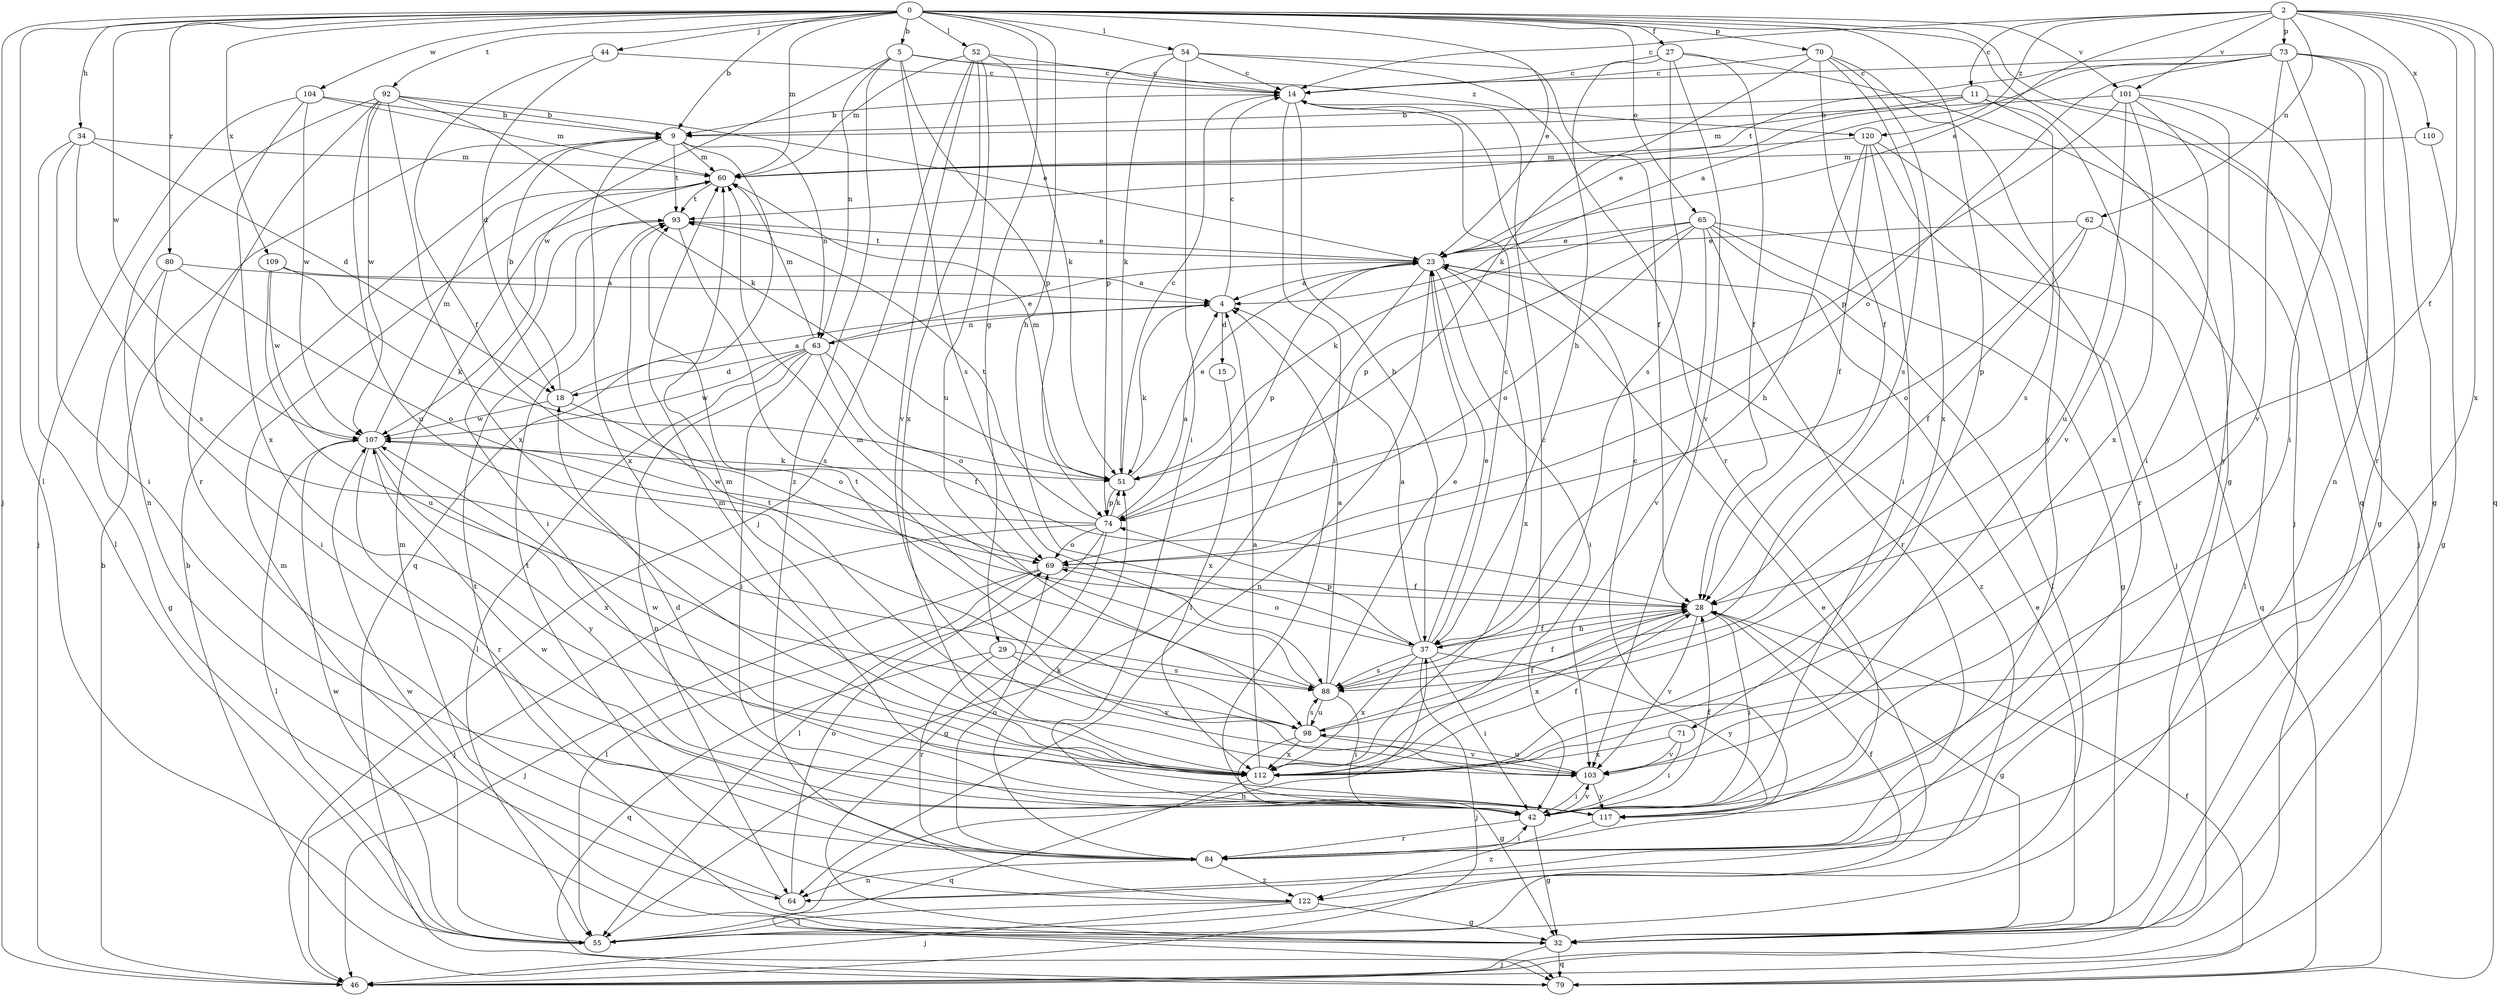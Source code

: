 strict digraph  {
0;
2;
4;
5;
9;
11;
14;
15;
18;
23;
27;
28;
29;
32;
34;
37;
42;
44;
46;
51;
52;
54;
55;
60;
62;
63;
64;
65;
69;
70;
71;
73;
74;
79;
80;
84;
88;
92;
93;
98;
101;
103;
104;
107;
109;
110;
112;
117;
120;
122;
0 -> 5  [label=b];
0 -> 9  [label=b];
0 -> 23  [label=e];
0 -> 27  [label=f];
0 -> 29  [label=g];
0 -> 32  [label=g];
0 -> 34  [label=h];
0 -> 37  [label=h];
0 -> 44  [label=j];
0 -> 46  [label=j];
0 -> 52  [label=l];
0 -> 54  [label=l];
0 -> 55  [label=l];
0 -> 60  [label=m];
0 -> 65  [label=o];
0 -> 70  [label=p];
0 -> 71  [label=p];
0 -> 79  [label=q];
0 -> 80  [label=r];
0 -> 92  [label=t];
0 -> 101  [label=v];
0 -> 104  [label=w];
0 -> 107  [label=w];
0 -> 109  [label=x];
2 -> 11  [label=c];
2 -> 14  [label=c];
2 -> 23  [label=e];
2 -> 28  [label=f];
2 -> 62  [label=n];
2 -> 73  [label=p];
2 -> 79  [label=q];
2 -> 101  [label=v];
2 -> 110  [label=x];
2 -> 112  [label=x];
2 -> 120  [label=z];
4 -> 14  [label=c];
4 -> 15  [label=d];
4 -> 51  [label=k];
4 -> 63  [label=n];
5 -> 14  [label=c];
5 -> 63  [label=n];
5 -> 74  [label=p];
5 -> 88  [label=s];
5 -> 107  [label=w];
5 -> 120  [label=z];
5 -> 122  [label=z];
9 -> 60  [label=m];
9 -> 63  [label=n];
9 -> 79  [label=q];
9 -> 93  [label=t];
9 -> 112  [label=x];
11 -> 9  [label=b];
11 -> 23  [label=e];
11 -> 46  [label=j];
11 -> 60  [label=m];
11 -> 88  [label=s];
11 -> 103  [label=v];
14 -> 9  [label=b];
14 -> 37  [label=h];
14 -> 42  [label=i];
15 -> 112  [label=x];
18 -> 4  [label=a];
18 -> 9  [label=b];
18 -> 69  [label=o];
18 -> 107  [label=w];
23 -> 4  [label=a];
23 -> 42  [label=i];
23 -> 55  [label=l];
23 -> 64  [label=n];
23 -> 74  [label=p];
23 -> 93  [label=t];
23 -> 112  [label=x];
23 -> 122  [label=z];
27 -> 14  [label=c];
27 -> 28  [label=f];
27 -> 37  [label=h];
27 -> 46  [label=j];
27 -> 88  [label=s];
27 -> 103  [label=v];
28 -> 32  [label=g];
28 -> 37  [label=h];
28 -> 42  [label=i];
28 -> 103  [label=v];
28 -> 112  [label=x];
29 -> 79  [label=q];
29 -> 84  [label=r];
29 -> 88  [label=s];
29 -> 103  [label=v];
32 -> 23  [label=e];
32 -> 46  [label=j];
32 -> 79  [label=q];
32 -> 93  [label=t];
32 -> 107  [label=w];
34 -> 18  [label=d];
34 -> 42  [label=i];
34 -> 55  [label=l];
34 -> 60  [label=m];
34 -> 88  [label=s];
37 -> 4  [label=a];
37 -> 14  [label=c];
37 -> 23  [label=e];
37 -> 28  [label=f];
37 -> 42  [label=i];
37 -> 46  [label=j];
37 -> 69  [label=o];
37 -> 74  [label=p];
37 -> 88  [label=s];
37 -> 112  [label=x];
37 -> 117  [label=y];
42 -> 28  [label=f];
42 -> 32  [label=g];
42 -> 84  [label=r];
42 -> 103  [label=v];
44 -> 14  [label=c];
44 -> 18  [label=d];
44 -> 28  [label=f];
46 -> 9  [label=b];
51 -> 14  [label=c];
51 -> 23  [label=e];
51 -> 60  [label=m];
51 -> 74  [label=p];
52 -> 14  [label=c];
52 -> 46  [label=j];
52 -> 51  [label=k];
52 -> 60  [label=m];
52 -> 98  [label=u];
52 -> 103  [label=v];
52 -> 112  [label=x];
54 -> 14  [label=c];
54 -> 28  [label=f];
54 -> 42  [label=i];
54 -> 51  [label=k];
54 -> 74  [label=p];
54 -> 84  [label=r];
55 -> 23  [label=e];
55 -> 37  [label=h];
55 -> 60  [label=m];
55 -> 107  [label=w];
60 -> 93  [label=t];
62 -> 23  [label=e];
62 -> 28  [label=f];
62 -> 55  [label=l];
62 -> 69  [label=o];
63 -> 18  [label=d];
63 -> 23  [label=e];
63 -> 28  [label=f];
63 -> 42  [label=i];
63 -> 55  [label=l];
63 -> 60  [label=m];
63 -> 64  [label=n];
63 -> 69  [label=o];
63 -> 107  [label=w];
64 -> 28  [label=f];
64 -> 60  [label=m];
64 -> 69  [label=o];
65 -> 23  [label=e];
65 -> 32  [label=g];
65 -> 51  [label=k];
65 -> 55  [label=l];
65 -> 69  [label=o];
65 -> 74  [label=p];
65 -> 79  [label=q];
65 -> 84  [label=r];
65 -> 103  [label=v];
69 -> 28  [label=f];
69 -> 46  [label=j];
69 -> 55  [label=l];
70 -> 14  [label=c];
70 -> 28  [label=f];
70 -> 51  [label=k];
70 -> 88  [label=s];
70 -> 112  [label=x];
70 -> 117  [label=y];
71 -> 42  [label=i];
71 -> 103  [label=v];
71 -> 112  [label=x];
73 -> 4  [label=a];
73 -> 14  [label=c];
73 -> 32  [label=g];
73 -> 42  [label=i];
73 -> 64  [label=n];
73 -> 69  [label=o];
73 -> 84  [label=r];
73 -> 93  [label=t];
73 -> 103  [label=v];
74 -> 4  [label=a];
74 -> 32  [label=g];
74 -> 46  [label=j];
74 -> 51  [label=k];
74 -> 55  [label=l];
74 -> 69  [label=o];
74 -> 93  [label=t];
74 -> 107  [label=w];
79 -> 9  [label=b];
79 -> 28  [label=f];
80 -> 4  [label=a];
80 -> 32  [label=g];
80 -> 42  [label=i];
80 -> 69  [label=o];
84 -> 42  [label=i];
84 -> 51  [label=k];
84 -> 64  [label=n];
84 -> 69  [label=o];
84 -> 107  [label=w];
84 -> 122  [label=z];
88 -> 4  [label=a];
88 -> 23  [label=e];
88 -> 28  [label=f];
88 -> 42  [label=i];
88 -> 60  [label=m];
88 -> 98  [label=u];
92 -> 9  [label=b];
92 -> 23  [label=e];
92 -> 51  [label=k];
92 -> 64  [label=n];
92 -> 84  [label=r];
92 -> 98  [label=u];
92 -> 107  [label=w];
92 -> 112  [label=x];
93 -> 23  [label=e];
93 -> 42  [label=i];
93 -> 88  [label=s];
98 -> 28  [label=f];
98 -> 32  [label=g];
98 -> 88  [label=s];
98 -> 93  [label=t];
98 -> 103  [label=v];
98 -> 112  [label=x];
101 -> 9  [label=b];
101 -> 32  [label=g];
101 -> 42  [label=i];
101 -> 74  [label=p];
101 -> 98  [label=u];
101 -> 112  [label=x];
101 -> 117  [label=y];
103 -> 42  [label=i];
103 -> 93  [label=t];
103 -> 98  [label=u];
103 -> 117  [label=y];
104 -> 9  [label=b];
104 -> 46  [label=j];
104 -> 60  [label=m];
104 -> 107  [label=w];
104 -> 112  [label=x];
107 -> 51  [label=k];
107 -> 55  [label=l];
107 -> 60  [label=m];
107 -> 84  [label=r];
107 -> 112  [label=x];
107 -> 117  [label=y];
109 -> 4  [label=a];
109 -> 51  [label=k];
109 -> 98  [label=u];
109 -> 107  [label=w];
110 -> 32  [label=g];
110 -> 60  [label=m];
112 -> 4  [label=a];
112 -> 14  [label=c];
112 -> 28  [label=f];
112 -> 60  [label=m];
112 -> 79  [label=q];
112 -> 107  [label=w];
117 -> 14  [label=c];
117 -> 18  [label=d];
117 -> 60  [label=m];
117 -> 122  [label=z];
120 -> 28  [label=f];
120 -> 37  [label=h];
120 -> 42  [label=i];
120 -> 46  [label=j];
120 -> 60  [label=m];
120 -> 84  [label=r];
122 -> 32  [label=g];
122 -> 46  [label=j];
122 -> 55  [label=l];
122 -> 93  [label=t];
}
